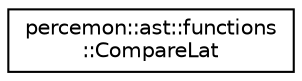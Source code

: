 digraph "Graphical Class Hierarchy"
{
 // LATEX_PDF_SIZE
  edge [fontname="Helvetica",fontsize="10",labelfontname="Helvetica",labelfontsize="10"];
  node [fontname="Helvetica",fontsize="10",shape=record];
  rankdir="LR";
  Node0 [label="percemon::ast::functions\l::CompareLat",height=0.2,width=0.4,color="black", fillcolor="white", style="filled",URL="$structpercemon_1_1ast_1_1functions_1_1CompareLat.html",tooltip=" "];
}
